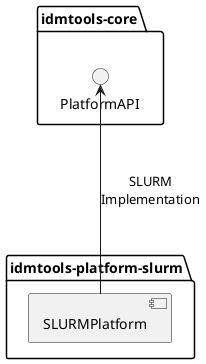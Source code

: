 @startuml

package "idmtools-core" as registry {
    () "PlatformAPI" as PlatformAPI
}

package "idmtools-platform-slurm" as slurm {
    [SLURMPlatform]   
}


PlatformAPI <-down-- SLURMPlatform: SLURM\nImplementation

@enduml